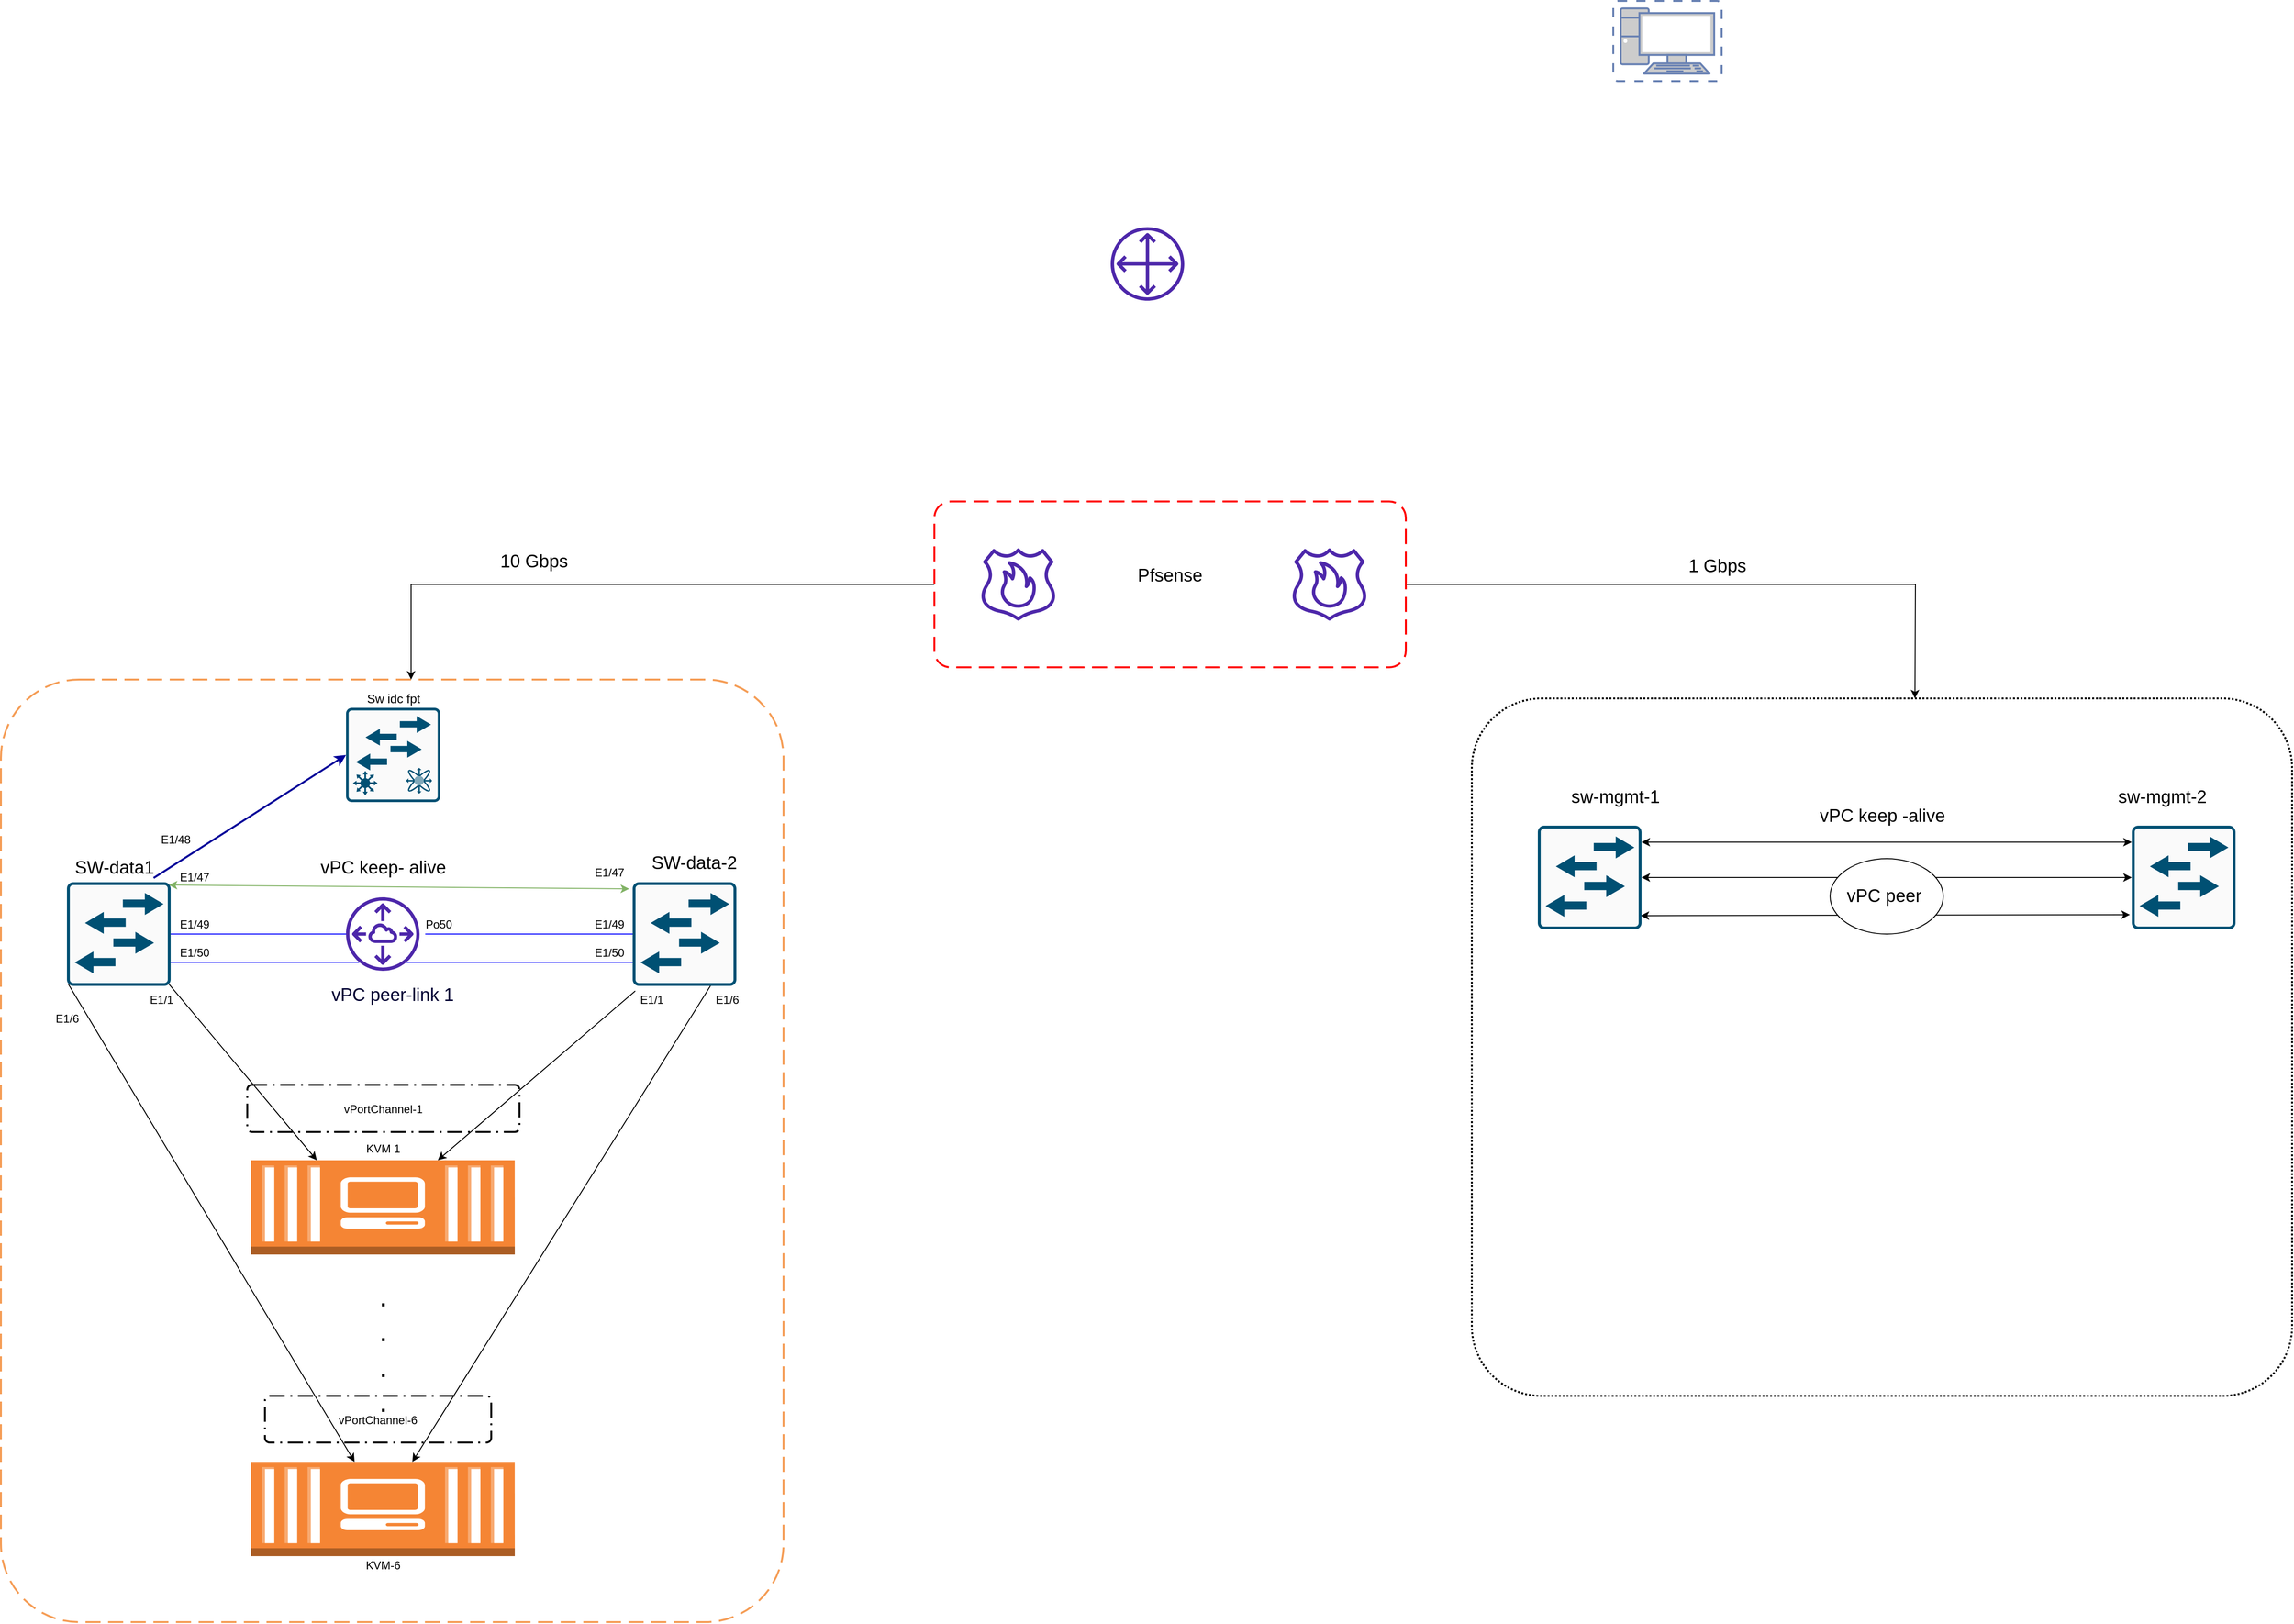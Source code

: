 <mxfile version="17.4.2" type="github">
  <diagram id="6a731a19-8d31-9384-78a2-239565b7b9f0" name="Page-1">
    <mxGraphModel dx="2121" dy="1853" grid="1" gridSize="10" guides="1" tooltips="1" connect="1" arrows="1" fold="1" page="1" pageScale="1" pageWidth="827" pageHeight="1169" background="none" math="0" shadow="0">
      <root>
        <mxCell id="0" />
        <mxCell id="1" parent="0" />
        <mxCell id="PpkC8VUCtbI2EbVheNOO-1" value="" style="rounded=1;arcSize=10;dashed=1;strokeColor=#F59D56;fillColor=none;gradientColor=none;dashPattern=8 4;strokeWidth=2;" vertex="1" parent="1">
          <mxGeometry x="-350" y="370" width="830" height="1000" as="geometry" />
        </mxCell>
        <mxCell id="jgQcP7is1KuD3QYu7mgT-2422" style="edgeStyle=orthogonalEdgeStyle;rounded=0;orthogonalLoop=1;jettySize=auto;html=1;exitX=0;exitY=0.5;exitDx=0;exitDy=0;fontSize=19;" parent="1" source="jgQcP7is1KuD3QYu7mgT-2416" target="PpkC8VUCtbI2EbVheNOO-1" edge="1">
          <mxGeometry relative="1" as="geometry">
            <mxPoint x="85" y="410" as="targetPoint" />
            <Array as="points">
              <mxPoint x="85" y="269" />
            </Array>
          </mxGeometry>
        </mxCell>
        <mxCell id="jgQcP7is1KuD3QYu7mgT-2445" style="edgeStyle=orthogonalEdgeStyle;rounded=0;orthogonalLoop=1;jettySize=auto;html=1;exitX=1;exitY=0.5;exitDx=0;exitDy=0;fontSize=19;" parent="1" source="jgQcP7is1KuD3QYu7mgT-2416" edge="1">
          <mxGeometry relative="1" as="geometry">
            <mxPoint x="1680" y="390" as="targetPoint" />
          </mxGeometry>
        </mxCell>
        <mxCell id="jgQcP7is1KuD3QYu7mgT-2416" value="Pfsense&#xa;" style="rounded=1;arcSize=10;dashed=1;strokeColor=#ff0000;fillColor=none;gradientColor=none;dashPattern=8 4;strokeWidth=2;fontSize=19;" parent="1" vertex="1">
          <mxGeometry x="640" y="181" width="500" height="176" as="geometry" />
        </mxCell>
        <mxCell id="jgQcP7is1KuD3QYu7mgT-2417" value="" style="sketch=0;outlineConnect=0;fontColor=#232F3E;gradientColor=none;fillColor=#4D27AA;strokeColor=none;dashed=0;verticalLabelPosition=bottom;verticalAlign=top;align=center;html=1;fontSize=12;fontStyle=0;aspect=fixed;pointerEvents=1;shape=mxgraph.aws4.route_53_resolver_dns_firewall;" parent="1" vertex="1">
          <mxGeometry x="690" y="230" width="78" height="78" as="geometry" />
        </mxCell>
        <mxCell id="jgQcP7is1KuD3QYu7mgT-2418" value="" style="sketch=0;outlineConnect=0;fontColor=#232F3E;gradientColor=none;fillColor=#4D27AA;strokeColor=none;dashed=0;verticalLabelPosition=bottom;verticalAlign=top;align=center;html=1;fontSize=12;fontStyle=0;aspect=fixed;pointerEvents=1;shape=mxgraph.aws4.route_53_resolver_dns_firewall;" parent="1" vertex="1">
          <mxGeometry x="1020" y="230" width="78" height="78" as="geometry" />
        </mxCell>
        <mxCell id="jgQcP7is1KuD3QYu7mgT-2426" value="SW-data1" style="text;html=1;align=center;verticalAlign=middle;resizable=0;points=[];autosize=1;strokeColor=none;fillColor=none;fontSize=19;" parent="1" vertex="1">
          <mxGeometry x="-280" y="555" width="100" height="30" as="geometry" />
        </mxCell>
        <mxCell id="jgQcP7is1KuD3QYu7mgT-2427" value="SW-data-2" style="text;html=1;align=center;verticalAlign=middle;resizable=0;points=[];autosize=1;strokeColor=none;fillColor=none;fontSize=19;" parent="1" vertex="1">
          <mxGeometry x="330" y="550" width="110" height="30" as="geometry" />
        </mxCell>
        <mxCell id="jgQcP7is1KuD3QYu7mgT-2435" value="" style="endArrow=classic;startArrow=classic;html=1;rounded=0;fontSize=19;entryX=-0.034;entryY=0.173;entryDx=0;entryDy=0;entryPerimeter=0;fontColor=#33FF33;labelBackgroundColor=#00FF00;labelBorderColor=#00FF00;fillColor=#d5e8d4;strokeColor=#82b366;" parent="1" edge="1">
          <mxGeometry width="50" height="50" relative="1" as="geometry">
            <mxPoint x="-172" y="588" as="sourcePoint" />
            <mxPoint x="316.26" y="592.03" as="targetPoint" />
          </mxGeometry>
        </mxCell>
        <mxCell id="jgQcP7is1KuD3QYu7mgT-2436" value="vPC keep- alive&lt;br&gt;" style="text;html=1;align=center;verticalAlign=middle;resizable=0;points=[];autosize=1;strokeColor=none;fillColor=none;fontSize=19;" parent="1" vertex="1">
          <mxGeometry x="-20" y="555" width="150" height="30" as="geometry" />
        </mxCell>
        <mxCell id="jgQcP7is1KuD3QYu7mgT-2438" value="10 Gbps" style="text;html=1;align=center;verticalAlign=middle;resizable=0;points=[];autosize=1;strokeColor=none;fillColor=none;fontSize=19;" parent="1" vertex="1">
          <mxGeometry x="170" y="230" width="90" height="30" as="geometry" />
        </mxCell>
        <mxCell id="jgQcP7is1KuD3QYu7mgT-2439" value="" style="rounded=1;arcSize=10;dashed=1;fillColor=none;gradientColor=none;dashPattern=1 1;strokeWidth=2;fontSize=19;" parent="1" vertex="1">
          <mxGeometry x="1210" y="390" width="870" height="740" as="geometry" />
        </mxCell>
        <mxCell id="jgQcP7is1KuD3QYu7mgT-2442" value="sw-mgmt-1" style="text;html=1;align=center;verticalAlign=middle;resizable=0;points=[];autosize=1;strokeColor=none;fillColor=none;fontSize=19;" parent="1" vertex="1">
          <mxGeometry x="1307" y="480" width="110" height="30" as="geometry" />
        </mxCell>
        <mxCell id="jgQcP7is1KuD3QYu7mgT-2443" value="sw-mgmt-2" style="text;html=1;align=center;verticalAlign=middle;resizable=0;points=[];autosize=1;strokeColor=none;fillColor=none;fontSize=19;" parent="1" vertex="1">
          <mxGeometry x="1887" y="480" width="110" height="30" as="geometry" />
        </mxCell>
        <mxCell id="jgQcP7is1KuD3QYu7mgT-2446" value="1 Gbps" style="text;html=1;align=center;verticalAlign=middle;resizable=0;points=[];autosize=1;strokeColor=none;fillColor=none;fontSize=19;" parent="1" vertex="1">
          <mxGeometry x="1430" y="235" width="80" height="30" as="geometry" />
        </mxCell>
        <mxCell id="jgQcP7is1KuD3QYu7mgT-2447" value="" style="endArrow=classic;startArrow=classic;html=1;rounded=0;fontSize=19;exitX=1;exitY=0.5;exitDx=0;exitDy=0;exitPerimeter=0;entryX=0;entryY=0.5;entryDx=0;entryDy=0;entryPerimeter=0;" parent="1" edge="1" target="PpkC8VUCtbI2EbVheNOO-36" source="PpkC8VUCtbI2EbVheNOO-35">
          <mxGeometry width="50" height="50" relative="1" as="geometry">
            <mxPoint x="1394" y="599.172" as="sourcePoint" />
            <mxPoint x="1910" y="585.828" as="targetPoint" />
          </mxGeometry>
        </mxCell>
        <mxCell id="jgQcP7is1KuD3QYu7mgT-2448" value="" style="endArrow=classic;startArrow=classic;html=1;rounded=0;fontSize=19;exitX=0.991;exitY=0.868;exitDx=0;exitDy=0;exitPerimeter=0;entryX=-0.018;entryY=0.859;entryDx=0;entryDy=0;entryPerimeter=0;" parent="1" edge="1" target="PpkC8VUCtbI2EbVheNOO-36" source="PpkC8VUCtbI2EbVheNOO-35">
          <mxGeometry width="50" height="50" relative="1" as="geometry">
            <mxPoint x="1394" y="628.172" as="sourcePoint" />
            <mxPoint x="1910" y="614.828" as="targetPoint" />
          </mxGeometry>
        </mxCell>
        <mxCell id="jgQcP7is1KuD3QYu7mgT-2450" value="vPC peer&amp;nbsp;" style="ellipse;whiteSpace=wrap;html=1;fontSize=19;" parent="1" vertex="1">
          <mxGeometry x="1590" y="560" width="120" height="80" as="geometry" />
        </mxCell>
        <mxCell id="jgQcP7is1KuD3QYu7mgT-2451" value="" style="endArrow=classic;startArrow=classic;html=1;rounded=0;fontSize=19;entryX=0;entryY=0.25;entryDx=0;entryDy=0;entryPerimeter=0;exitX=1;exitY=0.25;exitDx=0;exitDy=0;exitPerimeter=0;" parent="1" edge="1">
          <mxGeometry width="50" height="50" relative="1" as="geometry">
            <mxPoint x="1390" y="542.5" as="sourcePoint" />
            <mxPoint x="1910" y="542.5" as="targetPoint" />
          </mxGeometry>
        </mxCell>
        <mxCell id="jgQcP7is1KuD3QYu7mgT-2452" value="vPC keep -alive&lt;br&gt;" style="text;html=1;align=center;verticalAlign=middle;resizable=0;points=[];autosize=1;strokeColor=none;fillColor=none;fontSize=19;" parent="1" vertex="1">
          <mxGeometry x="1570" y="500" width="150" height="30" as="geometry" />
        </mxCell>
        <mxCell id="jgQcP7is1KuD3QYu7mgT-2457" value="" style="sketch=0;outlineConnect=0;fontColor=#232F3E;gradientColor=none;fillColor=#4D27AA;strokeColor=none;dashed=0;verticalLabelPosition=bottom;verticalAlign=top;align=center;html=1;fontSize=12;fontStyle=0;aspect=fixed;pointerEvents=1;shape=mxgraph.aws4.customer_gateway;" parent="1" vertex="1">
          <mxGeometry x="827" y="-110" width="78" height="78" as="geometry" />
        </mxCell>
        <mxCell id="jgQcP7is1KuD3QYu7mgT-2462" value="" style="fontColor=#0066CC;verticalAlign=top;verticalLabelPosition=bottom;labelPosition=center;align=center;html=1;outlineConnect=0;fillColor=#CCCCCC;strokeColor=#6881B3;gradientColor=none;gradientDirection=north;strokeWidth=2;shape=mxgraph.networks.virtual_pc;fontSize=19;" parent="1" vertex="1">
          <mxGeometry x="1360" y="-350" width="115" height="85" as="geometry" />
        </mxCell>
        <mxCell id="jgQcP7is1KuD3QYu7mgT-2464" value="" style="sketch=0;points=[[0.015,0.015,0],[0.985,0.015,0],[0.985,0.985,0],[0.015,0.985,0],[0.25,0,0],[0.5,0,0],[0.75,0,0],[1,0.25,0],[1,0.5,0],[1,0.75,0],[0.75,1,0],[0.5,1,0],[0.25,1,0],[0,0.75,0],[0,0.5,0],[0,0.25,0]];verticalLabelPosition=bottom;html=1;verticalAlign=top;aspect=fixed;align=center;pointerEvents=1;shape=mxgraph.cisco19.rect;prIcon=l2_switch;fillColor=#FAFAFA;strokeColor=#005073;fontSize=19;fontColor=#33FF33;" parent="1" vertex="1">
          <mxGeometry x="-280" y="585" width="110" height="110" as="geometry" />
        </mxCell>
        <mxCell id="jgQcP7is1KuD3QYu7mgT-2466" value="" style="sketch=0;points=[[0.015,0.015,0],[0.985,0.015,0],[0.985,0.985,0],[0.015,0.985,0],[0.25,0,0],[0.5,0,0],[0.75,0,0],[1,0.25,0],[1,0.5,0],[1,0.75,0],[0.75,1,0],[0.5,1,0],[0.25,1,0],[0,0.75,0],[0,0.5,0],[0,0.25,0]];verticalLabelPosition=bottom;html=1;verticalAlign=top;aspect=fixed;align=center;pointerEvents=1;shape=mxgraph.cisco19.rect;prIcon=l2_switch;fillColor=#FAFAFA;strokeColor=#005073;fontSize=19;fontColor=#33FF33;" parent="1" vertex="1">
          <mxGeometry x="320" y="585" width="110" height="110" as="geometry" />
        </mxCell>
        <mxCell id="jgQcP7is1KuD3QYu7mgT-2473" value="" style="sketch=0;outlineConnect=0;fontColor=#232F3E;gradientColor=none;fillColor=#4D27AA;strokeColor=none;dashed=0;verticalLabelPosition=bottom;verticalAlign=top;align=center;html=1;fontSize=12;fontStyle=0;aspect=fixed;pointerEvents=1;shape=mxgraph.aws4.peering;" parent="1" vertex="1">
          <mxGeometry x="16" y="601" width="78" height="78" as="geometry" />
        </mxCell>
        <mxCell id="jgQcP7is1KuD3QYu7mgT-2474" value="" style="endArrow=none;html=1;rounded=0;labelBackgroundColor=#00FF00;labelBorderColor=#00FF00;fontSize=19;fontColor=#33FF33;strokeColor=#0000FF;exitX=1;exitY=0.5;exitDx=0;exitDy=0;exitPerimeter=0;" parent="1" source="jgQcP7is1KuD3QYu7mgT-2464" target="jgQcP7is1KuD3QYu7mgT-2473" edge="1">
          <mxGeometry width="50" height="50" relative="1" as="geometry">
            <mxPoint x="-120" y="670" as="sourcePoint" />
            <mxPoint x="-70" y="620" as="targetPoint" />
          </mxGeometry>
        </mxCell>
        <mxCell id="jgQcP7is1KuD3QYu7mgT-2475" value="" style="endArrow=none;html=1;rounded=0;labelBackgroundColor=#00FF00;labelBorderColor=#00FF00;fontSize=19;fontColor=#33FF33;strokeColor=#0000FF;entryX=0;entryY=0.5;entryDx=0;entryDy=0;entryPerimeter=0;exitX=1.077;exitY=0.5;exitDx=0;exitDy=0;exitPerimeter=0;" parent="1" source="jgQcP7is1KuD3QYu7mgT-2473" target="jgQcP7is1KuD3QYu7mgT-2466" edge="1">
          <mxGeometry width="50" height="50" relative="1" as="geometry">
            <mxPoint x="140" y="670" as="sourcePoint" />
            <mxPoint x="190" y="620" as="targetPoint" />
          </mxGeometry>
        </mxCell>
        <mxCell id="jgQcP7is1KuD3QYu7mgT-2476" value="" style="endArrow=none;html=1;rounded=0;labelBackgroundColor=#00FF00;labelBorderColor=#00FF00;fontSize=19;fontColor=#33FF33;strokeColor=#0000FF;" parent="1" edge="1">
          <mxGeometry width="50" height="50" relative="1" as="geometry">
            <mxPoint x="-170" y="670" as="sourcePoint" />
            <mxPoint x="30" y="670" as="targetPoint" />
          </mxGeometry>
        </mxCell>
        <mxCell id="jgQcP7is1KuD3QYu7mgT-2478" value="" style="endArrow=none;html=1;rounded=0;labelBackgroundColor=#00FF00;labelBorderColor=#00FF00;fontSize=19;fontColor=#33FF33;strokeColor=#0000FF;" parent="1" edge="1">
          <mxGeometry width="50" height="50" relative="1" as="geometry">
            <mxPoint x="80" y="670" as="sourcePoint" />
            <mxPoint x="320" y="670" as="targetPoint" />
          </mxGeometry>
        </mxCell>
        <mxCell id="jgQcP7is1KuD3QYu7mgT-2479" value="&lt;font color=&quot;#000033&quot;&gt;vPC peer-link 1&lt;/font&gt;" style="text;html=1;align=center;verticalAlign=middle;resizable=0;points=[];autosize=1;strokeColor=none;fillColor=none;fontSize=19;fontColor=#33FF33;" parent="1" vertex="1">
          <mxGeometry x="-10" y="690" width="150" height="30" as="geometry" />
        </mxCell>
        <mxCell id="PpkC8VUCtbI2EbVheNOO-2" value="E1/47" style="text;html=1;align=center;verticalAlign=middle;resizable=0;points=[];autosize=1;strokeColor=none;fillColor=none;" vertex="1" parent="1">
          <mxGeometry x="-170" y="570" width="50" height="20" as="geometry" />
        </mxCell>
        <mxCell id="PpkC8VUCtbI2EbVheNOO-3" value="E1/47" style="text;html=1;align=center;verticalAlign=middle;resizable=0;points=[];autosize=1;strokeColor=none;fillColor=none;" vertex="1" parent="1">
          <mxGeometry x="270" y="565" width="50" height="20" as="geometry" />
        </mxCell>
        <mxCell id="PpkC8VUCtbI2EbVheNOO-4" value="E1/49" style="text;html=1;align=center;verticalAlign=middle;resizable=0;points=[];autosize=1;strokeColor=none;fillColor=none;" vertex="1" parent="1">
          <mxGeometry x="-170" y="620" width="50" height="20" as="geometry" />
        </mxCell>
        <mxCell id="PpkC8VUCtbI2EbVheNOO-5" value="E1/49" style="text;html=1;align=center;verticalAlign=middle;resizable=0;points=[];autosize=1;strokeColor=none;fillColor=none;" vertex="1" parent="1">
          <mxGeometry x="270" y="620" width="50" height="20" as="geometry" />
        </mxCell>
        <mxCell id="PpkC8VUCtbI2EbVheNOO-6" value="E1/50" style="text;html=1;align=center;verticalAlign=middle;resizable=0;points=[];autosize=1;strokeColor=none;fillColor=none;" vertex="1" parent="1">
          <mxGeometry x="-170" y="650" width="50" height="20" as="geometry" />
        </mxCell>
        <mxCell id="PpkC8VUCtbI2EbVheNOO-7" value="E1/50" style="text;html=1;align=center;verticalAlign=middle;resizable=0;points=[];autosize=1;strokeColor=none;fillColor=none;" vertex="1" parent="1">
          <mxGeometry x="270" y="650" width="50" height="20" as="geometry" />
        </mxCell>
        <mxCell id="PpkC8VUCtbI2EbVheNOO-9" value="Po50" style="text;html=1;align=center;verticalAlign=middle;resizable=0;points=[];autosize=1;strokeColor=none;fillColor=none;" vertex="1" parent="1">
          <mxGeometry x="94" y="620" width="40" height="20" as="geometry" />
        </mxCell>
        <mxCell id="PpkC8VUCtbI2EbVheNOO-10" value="" style="outlineConnect=0;dashed=0;verticalLabelPosition=bottom;verticalAlign=top;align=center;html=1;shape=mxgraph.aws3.ec2_compute_container_3;fillColor=#F58534;gradientColor=none;" vertex="1" parent="1">
          <mxGeometry x="-85" y="880" width="280" height="100" as="geometry" />
        </mxCell>
        <mxCell id="PpkC8VUCtbI2EbVheNOO-11" value="KVM 1" style="text;html=1;align=center;verticalAlign=middle;resizable=0;points=[];autosize=1;strokeColor=none;fillColor=none;" vertex="1" parent="1">
          <mxGeometry x="30" y="857.5" width="50" height="20" as="geometry" />
        </mxCell>
        <mxCell id="PpkC8VUCtbI2EbVheNOO-13" value="" style="endArrow=classic;html=1;rounded=0;entryX=0.25;entryY=0;entryDx=0;entryDy=0;entryPerimeter=0;exitX=0.985;exitY=0.985;exitDx=0;exitDy=0;exitPerimeter=0;" edge="1" parent="1" source="jgQcP7is1KuD3QYu7mgT-2464" target="PpkC8VUCtbI2EbVheNOO-10">
          <mxGeometry width="50" height="50" relative="1" as="geometry">
            <mxPoint x="110" y="810" as="sourcePoint" />
            <mxPoint x="160" y="760" as="targetPoint" />
          </mxGeometry>
        </mxCell>
        <mxCell id="PpkC8VUCtbI2EbVheNOO-15" value="" style="endArrow=classic;html=1;rounded=0;exitX=0.025;exitY=1.049;exitDx=0;exitDy=0;exitPerimeter=0;" edge="1" parent="1" source="jgQcP7is1KuD3QYu7mgT-2466" target="PpkC8VUCtbI2EbVheNOO-10">
          <mxGeometry width="50" height="50" relative="1" as="geometry">
            <mxPoint x="150" y="870" as="sourcePoint" />
            <mxPoint x="200" y="820" as="targetPoint" />
          </mxGeometry>
        </mxCell>
        <mxCell id="PpkC8VUCtbI2EbVheNOO-16" value="E1/1&lt;br&gt;" style="text;html=1;align=center;verticalAlign=middle;resizable=0;points=[];autosize=1;strokeColor=none;fillColor=none;" vertex="1" parent="1">
          <mxGeometry x="-200" y="700" width="40" height="20" as="geometry" />
        </mxCell>
        <mxCell id="PpkC8VUCtbI2EbVheNOO-17" value="E1/1&lt;br&gt;" style="text;html=1;align=center;verticalAlign=middle;resizable=0;points=[];autosize=1;strokeColor=none;fillColor=none;" vertex="1" parent="1">
          <mxGeometry x="320" y="700" width="40" height="20" as="geometry" />
        </mxCell>
        <mxCell id="PpkC8VUCtbI2EbVheNOO-18" value="vPortChannel-1" style="rounded=1;arcSize=10;dashed=1;fillColor=none;gradientColor=none;dashPattern=8 3 1 3;strokeWidth=2;" vertex="1" parent="1">
          <mxGeometry x="-88.75" y="800" width="288.75" height="50" as="geometry" />
        </mxCell>
        <mxCell id="PpkC8VUCtbI2EbVheNOO-21" value="" style="outlineConnect=0;dashed=0;verticalLabelPosition=bottom;verticalAlign=top;align=center;html=1;shape=mxgraph.aws3.ec2_compute_container_3;fillColor=#F58534;gradientColor=none;" vertex="1" parent="1">
          <mxGeometry x="-85" y="1200" width="280" height="100" as="geometry" />
        </mxCell>
        <mxCell id="PpkC8VUCtbI2EbVheNOO-22" value="KVM-6" style="text;html=1;align=center;verticalAlign=middle;resizable=0;points=[];autosize=1;strokeColor=none;fillColor=none;" vertex="1" parent="1">
          <mxGeometry x="30" y="1300" width="50" height="20" as="geometry" />
        </mxCell>
        <mxCell id="PpkC8VUCtbI2EbVheNOO-23" value=".&lt;br style=&quot;font-size: 31px;&quot;&gt;.&lt;br style=&quot;font-size: 31px;&quot;&gt;.&lt;br style=&quot;font-size: 31px;&quot;&gt;." style="text;html=1;align=center;verticalAlign=middle;resizable=0;points=[];autosize=1;strokeColor=none;fillColor=#FFFFFF;strokeWidth=1;fontSize=31;" vertex="1" parent="1">
          <mxGeometry x="45" y="1005" width="20" height="150" as="geometry" />
        </mxCell>
        <mxCell id="PpkC8VUCtbI2EbVheNOO-25" value="" style="endArrow=classic;html=1;rounded=0;fontSize=24;exitX=0.015;exitY=0.985;exitDx=0;exitDy=0;exitPerimeter=0;" edge="1" parent="1" source="jgQcP7is1KuD3QYu7mgT-2464" target="PpkC8VUCtbI2EbVheNOO-21">
          <mxGeometry width="50" height="50" relative="1" as="geometry">
            <mxPoint x="-270" y="890" as="sourcePoint" />
            <mxPoint x="-220" y="840" as="targetPoint" />
          </mxGeometry>
        </mxCell>
        <mxCell id="PpkC8VUCtbI2EbVheNOO-26" value="E1/6" style="text;html=1;align=center;verticalAlign=middle;resizable=0;points=[];autosize=1;strokeColor=none;fillColor=none;fontSize=12;" vertex="1" parent="1">
          <mxGeometry x="-300" y="720" width="40" height="20" as="geometry" />
        </mxCell>
        <mxCell id="PpkC8VUCtbI2EbVheNOO-27" value="" style="endArrow=classic;html=1;rounded=0;fontSize=12;exitX=0.75;exitY=1;exitDx=0;exitDy=0;exitPerimeter=0;" edge="1" parent="1" source="jgQcP7is1KuD3QYu7mgT-2466" target="PpkC8VUCtbI2EbVheNOO-21">
          <mxGeometry width="50" height="50" relative="1" as="geometry">
            <mxPoint x="260" y="907.5" as="sourcePoint" />
            <mxPoint x="310" y="857.5" as="targetPoint" />
          </mxGeometry>
        </mxCell>
        <mxCell id="PpkC8VUCtbI2EbVheNOO-28" value="E1/6" style="text;html=1;align=center;verticalAlign=middle;resizable=0;points=[];autosize=1;strokeColor=none;fillColor=none;fontSize=12;" vertex="1" parent="1">
          <mxGeometry x="400" y="700" width="40" height="20" as="geometry" />
        </mxCell>
        <mxCell id="PpkC8VUCtbI2EbVheNOO-29" value="vPortChannel-6" style="rounded=1;arcSize=10;dashed=1;fillColor=none;gradientColor=none;dashPattern=8 3 1 3;strokeWidth=2;fontSize=12;" vertex="1" parent="1">
          <mxGeometry x="-70" y="1130" width="240" height="49.5" as="geometry" />
        </mxCell>
        <mxCell id="PpkC8VUCtbI2EbVheNOO-31" value="" style="sketch=0;points=[[0.015,0.015,0],[0.985,0.015,0],[0.985,0.985,0],[0.015,0.985,0],[0.25,0,0],[0.5,0,0],[0.75,0,0],[1,0.25,0],[1,0.5,0],[1,0.75,0],[0.75,1,0],[0.5,1,0],[0.25,1,0],[0,0.75,0],[0,0.5,0],[0,0.25,0]];verticalLabelPosition=bottom;html=1;verticalAlign=top;aspect=fixed;align=center;pointerEvents=1;shape=mxgraph.cisco19.rect;prIcon=layer3_nexus_5k_switch;fillColor=#FAFAFA;strokeColor=#005073;fontSize=12;" vertex="1" parent="1">
          <mxGeometry x="16" y="400" width="100" height="100" as="geometry" />
        </mxCell>
        <mxCell id="PpkC8VUCtbI2EbVheNOO-32" value="" style="endArrow=classic;html=1;rounded=0;fontSize=12;entryX=0;entryY=0.5;entryDx=0;entryDy=0;entryPerimeter=0;exitX=0.836;exitY=-0.041;exitDx=0;exitDy=0;exitPerimeter=0;fontColor=#000066;labelBackgroundColor=#000066;strokeColor=#000099;strokeWidth=2;" edge="1" parent="1" source="jgQcP7is1KuD3QYu7mgT-2464" target="PpkC8VUCtbI2EbVheNOO-31">
          <mxGeometry width="50" height="50" relative="1" as="geometry">
            <mxPoint x="-88.75" y="520" as="sourcePoint" />
            <mxPoint x="-38.75" y="470" as="targetPoint" />
          </mxGeometry>
        </mxCell>
        <mxCell id="PpkC8VUCtbI2EbVheNOO-33" value="E1/48" style="text;html=1;align=center;verticalAlign=middle;resizable=0;points=[];autosize=1;strokeColor=none;fillColor=none;fontSize=12;fontColor=#000000;labelBackgroundColor=#FFFFFF;" vertex="1" parent="1">
          <mxGeometry x="-190" y="530" width="50" height="20" as="geometry" />
        </mxCell>
        <mxCell id="PpkC8VUCtbI2EbVheNOO-34" value="Sw idc fpt" style="text;html=1;align=center;verticalAlign=middle;resizable=0;points=[];autosize=1;strokeColor=none;fillColor=none;fontSize=13;fontColor=#000000;" vertex="1" parent="1">
          <mxGeometry x="31" y="380" width="70" height="20" as="geometry" />
        </mxCell>
        <mxCell id="PpkC8VUCtbI2EbVheNOO-35" value="" style="sketch=0;points=[[0.015,0.015,0],[0.985,0.015,0],[0.985,0.985,0],[0.015,0.985,0],[0.25,0,0],[0.5,0,0],[0.75,0,0],[1,0.25,0],[1,0.5,0],[1,0.75,0],[0.75,1,0],[0.5,1,0],[0.25,1,0],[0,0.75,0],[0,0.5,0],[0,0.25,0]];verticalLabelPosition=bottom;html=1;verticalAlign=top;aspect=fixed;align=center;pointerEvents=1;shape=mxgraph.cisco19.rect;prIcon=l2_switch;fillColor=#FAFAFA;strokeColor=#005073;fontSize=19;fontColor=#33FF33;" vertex="1" parent="1">
          <mxGeometry x="1280" y="525" width="110" height="110" as="geometry" />
        </mxCell>
        <mxCell id="PpkC8VUCtbI2EbVheNOO-36" value="" style="sketch=0;points=[[0.015,0.015,0],[0.985,0.015,0],[0.985,0.985,0],[0.015,0.985,0],[0.25,0,0],[0.5,0,0],[0.75,0,0],[1,0.25,0],[1,0.5,0],[1,0.75,0],[0.75,1,0],[0.5,1,0],[0.25,1,0],[0,0.75,0],[0,0.5,0],[0,0.25,0]];verticalLabelPosition=bottom;html=1;verticalAlign=top;aspect=fixed;align=center;pointerEvents=1;shape=mxgraph.cisco19.rect;prIcon=l2_switch;fillColor=#FAFAFA;strokeColor=#005073;fontSize=19;fontColor=#33FF33;" vertex="1" parent="1">
          <mxGeometry x="1910" y="525" width="110" height="110" as="geometry" />
        </mxCell>
      </root>
    </mxGraphModel>
  </diagram>
</mxfile>
